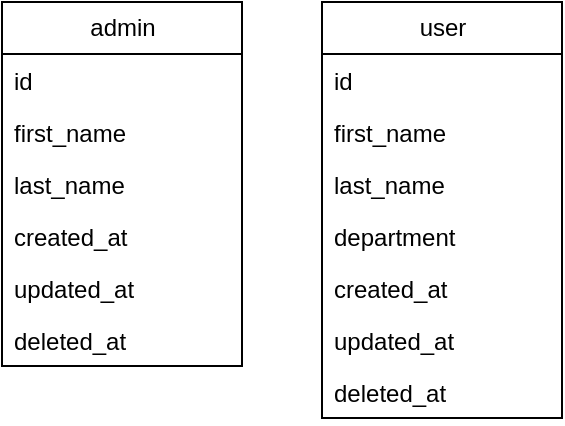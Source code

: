 <mxfile version="21.0.4" type="github">
  <diagram name="Page-1" id="MkE0OKLoat9QMKJLKLmv">
    <mxGraphModel dx="1434" dy="778" grid="1" gridSize="10" guides="1" tooltips="1" connect="1" arrows="1" fold="1" page="1" pageScale="1" pageWidth="850" pageHeight="1100" math="0" shadow="0">
      <root>
        <mxCell id="0" />
        <mxCell id="1" parent="0" />
        <mxCell id="rbNeEFg_7yYlsFBeiaQU-1" value="admin" style="swimlane;fontStyle=0;childLayout=stackLayout;horizontal=1;startSize=26;fillColor=none;horizontalStack=0;resizeParent=1;resizeParentMax=0;resizeLast=0;collapsible=1;marginBottom=0;html=1;" vertex="1" parent="1">
          <mxGeometry x="40" y="40" width="120" height="182" as="geometry">
            <mxRectangle x="40" y="40" width="70" height="30" as="alternateBounds" />
          </mxGeometry>
        </mxCell>
        <mxCell id="rbNeEFg_7yYlsFBeiaQU-2" value="id" style="text;strokeColor=none;fillColor=none;align=left;verticalAlign=top;spacingLeft=4;spacingRight=4;overflow=hidden;rotatable=0;points=[[0,0.5],[1,0.5]];portConstraint=eastwest;whiteSpace=wrap;html=1;" vertex="1" parent="rbNeEFg_7yYlsFBeiaQU-1">
          <mxGeometry y="26" width="120" height="26" as="geometry" />
        </mxCell>
        <mxCell id="rbNeEFg_7yYlsFBeiaQU-3" value="first_name" style="text;strokeColor=none;fillColor=none;align=left;verticalAlign=top;spacingLeft=4;spacingRight=4;overflow=hidden;rotatable=0;points=[[0,0.5],[1,0.5]];portConstraint=eastwest;whiteSpace=wrap;html=1;" vertex="1" parent="rbNeEFg_7yYlsFBeiaQU-1">
          <mxGeometry y="52" width="120" height="26" as="geometry" />
        </mxCell>
        <mxCell id="rbNeEFg_7yYlsFBeiaQU-4" value="last_name" style="text;strokeColor=none;fillColor=none;align=left;verticalAlign=top;spacingLeft=4;spacingRight=4;overflow=hidden;rotatable=0;points=[[0,0.5],[1,0.5]];portConstraint=eastwest;whiteSpace=wrap;html=1;" vertex="1" parent="rbNeEFg_7yYlsFBeiaQU-1">
          <mxGeometry y="78" width="120" height="26" as="geometry" />
        </mxCell>
        <mxCell id="rbNeEFg_7yYlsFBeiaQU-5" value="created_at" style="text;strokeColor=none;fillColor=none;align=left;verticalAlign=top;spacingLeft=4;spacingRight=4;overflow=hidden;rotatable=0;points=[[0,0.5],[1,0.5]];portConstraint=eastwest;whiteSpace=wrap;html=1;" vertex="1" parent="rbNeEFg_7yYlsFBeiaQU-1">
          <mxGeometry y="104" width="120" height="26" as="geometry" />
        </mxCell>
        <mxCell id="rbNeEFg_7yYlsFBeiaQU-6" value="updated_at" style="text;strokeColor=none;fillColor=none;align=left;verticalAlign=top;spacingLeft=4;spacingRight=4;overflow=hidden;rotatable=0;points=[[0,0.5],[1,0.5]];portConstraint=eastwest;whiteSpace=wrap;html=1;" vertex="1" parent="rbNeEFg_7yYlsFBeiaQU-1">
          <mxGeometry y="130" width="120" height="26" as="geometry" />
        </mxCell>
        <mxCell id="rbNeEFg_7yYlsFBeiaQU-7" value="deleted_at" style="text;strokeColor=none;fillColor=none;align=left;verticalAlign=top;spacingLeft=4;spacingRight=4;overflow=hidden;rotatable=0;points=[[0,0.5],[1,0.5]];portConstraint=eastwest;whiteSpace=wrap;html=1;" vertex="1" parent="rbNeEFg_7yYlsFBeiaQU-1">
          <mxGeometry y="156" width="120" height="26" as="geometry" />
        </mxCell>
        <mxCell id="rbNeEFg_7yYlsFBeiaQU-15" style="edgeStyle=orthogonalEdgeStyle;rounded=0;orthogonalLoop=1;jettySize=auto;html=1;exitX=1;exitY=0.5;exitDx=0;exitDy=0;" edge="1" parent="rbNeEFg_7yYlsFBeiaQU-1" source="rbNeEFg_7yYlsFBeiaQU-3" target="rbNeEFg_7yYlsFBeiaQU-3">
          <mxGeometry relative="1" as="geometry" />
        </mxCell>
        <mxCell id="rbNeEFg_7yYlsFBeiaQU-8" value="user" style="swimlane;fontStyle=0;childLayout=stackLayout;horizontal=1;startSize=26;fillColor=none;horizontalStack=0;resizeParent=1;resizeParentMax=0;resizeLast=0;collapsible=1;marginBottom=0;html=1;" vertex="1" parent="1">
          <mxGeometry x="200" y="40" width="120" height="208" as="geometry" />
        </mxCell>
        <mxCell id="rbNeEFg_7yYlsFBeiaQU-9" value="id" style="text;strokeColor=none;fillColor=none;align=left;verticalAlign=top;spacingLeft=4;spacingRight=4;overflow=hidden;rotatable=0;points=[[0,0.5],[1,0.5]];portConstraint=eastwest;whiteSpace=wrap;html=1;" vertex="1" parent="rbNeEFg_7yYlsFBeiaQU-8">
          <mxGeometry y="26" width="120" height="26" as="geometry" />
        </mxCell>
        <mxCell id="rbNeEFg_7yYlsFBeiaQU-10" value="first_name" style="text;strokeColor=none;fillColor=none;align=left;verticalAlign=top;spacingLeft=4;spacingRight=4;overflow=hidden;rotatable=0;points=[[0,0.5],[1,0.5]];portConstraint=eastwest;whiteSpace=wrap;html=1;" vertex="1" parent="rbNeEFg_7yYlsFBeiaQU-8">
          <mxGeometry y="52" width="120" height="26" as="geometry" />
        </mxCell>
        <mxCell id="rbNeEFg_7yYlsFBeiaQU-11" value="last_name" style="text;strokeColor=none;fillColor=none;align=left;verticalAlign=top;spacingLeft=4;spacingRight=4;overflow=hidden;rotatable=0;points=[[0,0.5],[1,0.5]];portConstraint=eastwest;whiteSpace=wrap;html=1;" vertex="1" parent="rbNeEFg_7yYlsFBeiaQU-8">
          <mxGeometry y="78" width="120" height="26" as="geometry" />
        </mxCell>
        <mxCell id="rbNeEFg_7yYlsFBeiaQU-16" value="department" style="text;strokeColor=none;fillColor=none;align=left;verticalAlign=top;spacingLeft=4;spacingRight=4;overflow=hidden;rotatable=0;points=[[0,0.5],[1,0.5]];portConstraint=eastwest;whiteSpace=wrap;html=1;" vertex="1" parent="rbNeEFg_7yYlsFBeiaQU-8">
          <mxGeometry y="104" width="120" height="26" as="geometry" />
        </mxCell>
        <mxCell id="rbNeEFg_7yYlsFBeiaQU-12" value="created_at" style="text;strokeColor=none;fillColor=none;align=left;verticalAlign=top;spacingLeft=4;spacingRight=4;overflow=hidden;rotatable=0;points=[[0,0.5],[1,0.5]];portConstraint=eastwest;whiteSpace=wrap;html=1;" vertex="1" parent="rbNeEFg_7yYlsFBeiaQU-8">
          <mxGeometry y="130" width="120" height="26" as="geometry" />
        </mxCell>
        <mxCell id="rbNeEFg_7yYlsFBeiaQU-13" value="updated_at" style="text;strokeColor=none;fillColor=none;align=left;verticalAlign=top;spacingLeft=4;spacingRight=4;overflow=hidden;rotatable=0;points=[[0,0.5],[1,0.5]];portConstraint=eastwest;whiteSpace=wrap;html=1;" vertex="1" parent="rbNeEFg_7yYlsFBeiaQU-8">
          <mxGeometry y="156" width="120" height="26" as="geometry" />
        </mxCell>
        <mxCell id="rbNeEFg_7yYlsFBeiaQU-14" value="deleted_at" style="text;strokeColor=none;fillColor=none;align=left;verticalAlign=top;spacingLeft=4;spacingRight=4;overflow=hidden;rotatable=0;points=[[0,0.5],[1,0.5]];portConstraint=eastwest;whiteSpace=wrap;html=1;" vertex="1" parent="rbNeEFg_7yYlsFBeiaQU-8">
          <mxGeometry y="182" width="120" height="26" as="geometry" />
        </mxCell>
      </root>
    </mxGraphModel>
  </diagram>
</mxfile>
